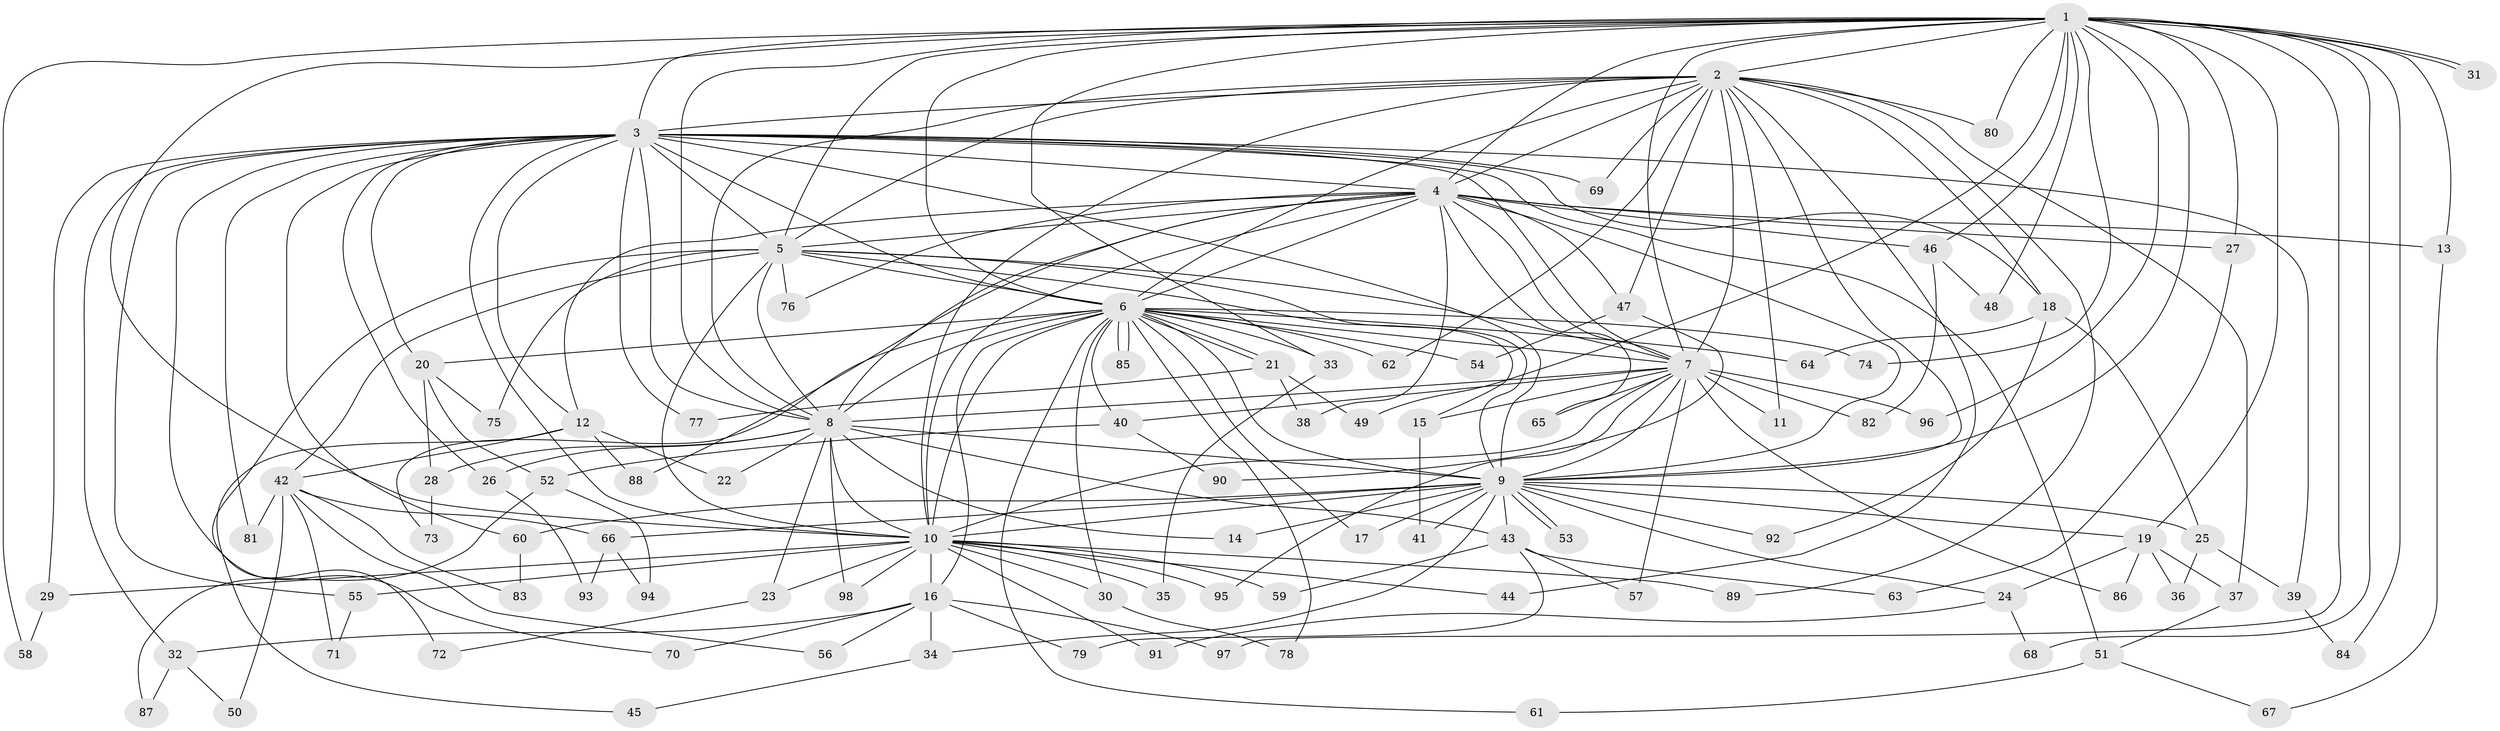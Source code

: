 // Generated by graph-tools (version 1.1) at 2025/14/03/09/25 04:14:09]
// undirected, 98 vertices, 221 edges
graph export_dot {
graph [start="1"]
  node [color=gray90,style=filled];
  1;
  2;
  3;
  4;
  5;
  6;
  7;
  8;
  9;
  10;
  11;
  12;
  13;
  14;
  15;
  16;
  17;
  18;
  19;
  20;
  21;
  22;
  23;
  24;
  25;
  26;
  27;
  28;
  29;
  30;
  31;
  32;
  33;
  34;
  35;
  36;
  37;
  38;
  39;
  40;
  41;
  42;
  43;
  44;
  45;
  46;
  47;
  48;
  49;
  50;
  51;
  52;
  53;
  54;
  55;
  56;
  57;
  58;
  59;
  60;
  61;
  62;
  63;
  64;
  65;
  66;
  67;
  68;
  69;
  70;
  71;
  72;
  73;
  74;
  75;
  76;
  77;
  78;
  79;
  80;
  81;
  82;
  83;
  84;
  85;
  86;
  87;
  88;
  89;
  90;
  91;
  92;
  93;
  94;
  95;
  96;
  97;
  98;
  1 -- 2;
  1 -- 3;
  1 -- 4;
  1 -- 5;
  1 -- 6;
  1 -- 7;
  1 -- 8;
  1 -- 9;
  1 -- 10;
  1 -- 13;
  1 -- 19;
  1 -- 27;
  1 -- 31;
  1 -- 31;
  1 -- 33;
  1 -- 46;
  1 -- 48;
  1 -- 49;
  1 -- 58;
  1 -- 68;
  1 -- 74;
  1 -- 80;
  1 -- 84;
  1 -- 96;
  1 -- 97;
  2 -- 3;
  2 -- 4;
  2 -- 5;
  2 -- 6;
  2 -- 7;
  2 -- 8;
  2 -- 9;
  2 -- 10;
  2 -- 11;
  2 -- 18;
  2 -- 37;
  2 -- 44;
  2 -- 47;
  2 -- 62;
  2 -- 69;
  2 -- 80;
  2 -- 89;
  3 -- 4;
  3 -- 5;
  3 -- 6;
  3 -- 7;
  3 -- 8;
  3 -- 9;
  3 -- 10;
  3 -- 12;
  3 -- 18;
  3 -- 20;
  3 -- 26;
  3 -- 29;
  3 -- 32;
  3 -- 39;
  3 -- 51;
  3 -- 55;
  3 -- 60;
  3 -- 69;
  3 -- 70;
  3 -- 77;
  3 -- 81;
  4 -- 5;
  4 -- 6;
  4 -- 7;
  4 -- 8;
  4 -- 9;
  4 -- 10;
  4 -- 12;
  4 -- 13;
  4 -- 27;
  4 -- 38;
  4 -- 46;
  4 -- 47;
  4 -- 65;
  4 -- 76;
  4 -- 88;
  5 -- 6;
  5 -- 7;
  5 -- 8;
  5 -- 9;
  5 -- 10;
  5 -- 15;
  5 -- 42;
  5 -- 72;
  5 -- 75;
  5 -- 76;
  6 -- 7;
  6 -- 8;
  6 -- 9;
  6 -- 10;
  6 -- 16;
  6 -- 17;
  6 -- 20;
  6 -- 21;
  6 -- 21;
  6 -- 30;
  6 -- 33;
  6 -- 40;
  6 -- 54;
  6 -- 61;
  6 -- 62;
  6 -- 64;
  6 -- 73;
  6 -- 74;
  6 -- 78;
  6 -- 85;
  6 -- 85;
  7 -- 8;
  7 -- 9;
  7 -- 10;
  7 -- 11;
  7 -- 15;
  7 -- 40;
  7 -- 57;
  7 -- 65;
  7 -- 82;
  7 -- 86;
  7 -- 95;
  7 -- 96;
  8 -- 9;
  8 -- 10;
  8 -- 14;
  8 -- 22;
  8 -- 23;
  8 -- 26;
  8 -- 28;
  8 -- 43;
  8 -- 98;
  9 -- 10;
  9 -- 14;
  9 -- 17;
  9 -- 19;
  9 -- 24;
  9 -- 25;
  9 -- 34;
  9 -- 41;
  9 -- 43;
  9 -- 53;
  9 -- 53;
  9 -- 60;
  9 -- 66;
  9 -- 92;
  10 -- 16;
  10 -- 23;
  10 -- 29;
  10 -- 30;
  10 -- 35;
  10 -- 44;
  10 -- 55;
  10 -- 59;
  10 -- 89;
  10 -- 91;
  10 -- 95;
  10 -- 98;
  12 -- 22;
  12 -- 42;
  12 -- 45;
  12 -- 88;
  13 -- 67;
  15 -- 41;
  16 -- 32;
  16 -- 34;
  16 -- 56;
  16 -- 70;
  16 -- 79;
  16 -- 97;
  18 -- 25;
  18 -- 64;
  18 -- 92;
  19 -- 24;
  19 -- 36;
  19 -- 37;
  19 -- 86;
  20 -- 28;
  20 -- 52;
  20 -- 75;
  21 -- 38;
  21 -- 49;
  21 -- 77;
  23 -- 72;
  24 -- 68;
  24 -- 91;
  25 -- 36;
  25 -- 39;
  26 -- 93;
  27 -- 63;
  28 -- 73;
  29 -- 58;
  30 -- 78;
  32 -- 50;
  32 -- 87;
  33 -- 35;
  34 -- 45;
  37 -- 51;
  39 -- 84;
  40 -- 52;
  40 -- 90;
  42 -- 50;
  42 -- 56;
  42 -- 66;
  42 -- 71;
  42 -- 81;
  42 -- 83;
  43 -- 57;
  43 -- 59;
  43 -- 63;
  43 -- 79;
  46 -- 48;
  46 -- 82;
  47 -- 54;
  47 -- 90;
  51 -- 61;
  51 -- 67;
  52 -- 87;
  52 -- 94;
  55 -- 71;
  60 -- 83;
  66 -- 93;
  66 -- 94;
}
